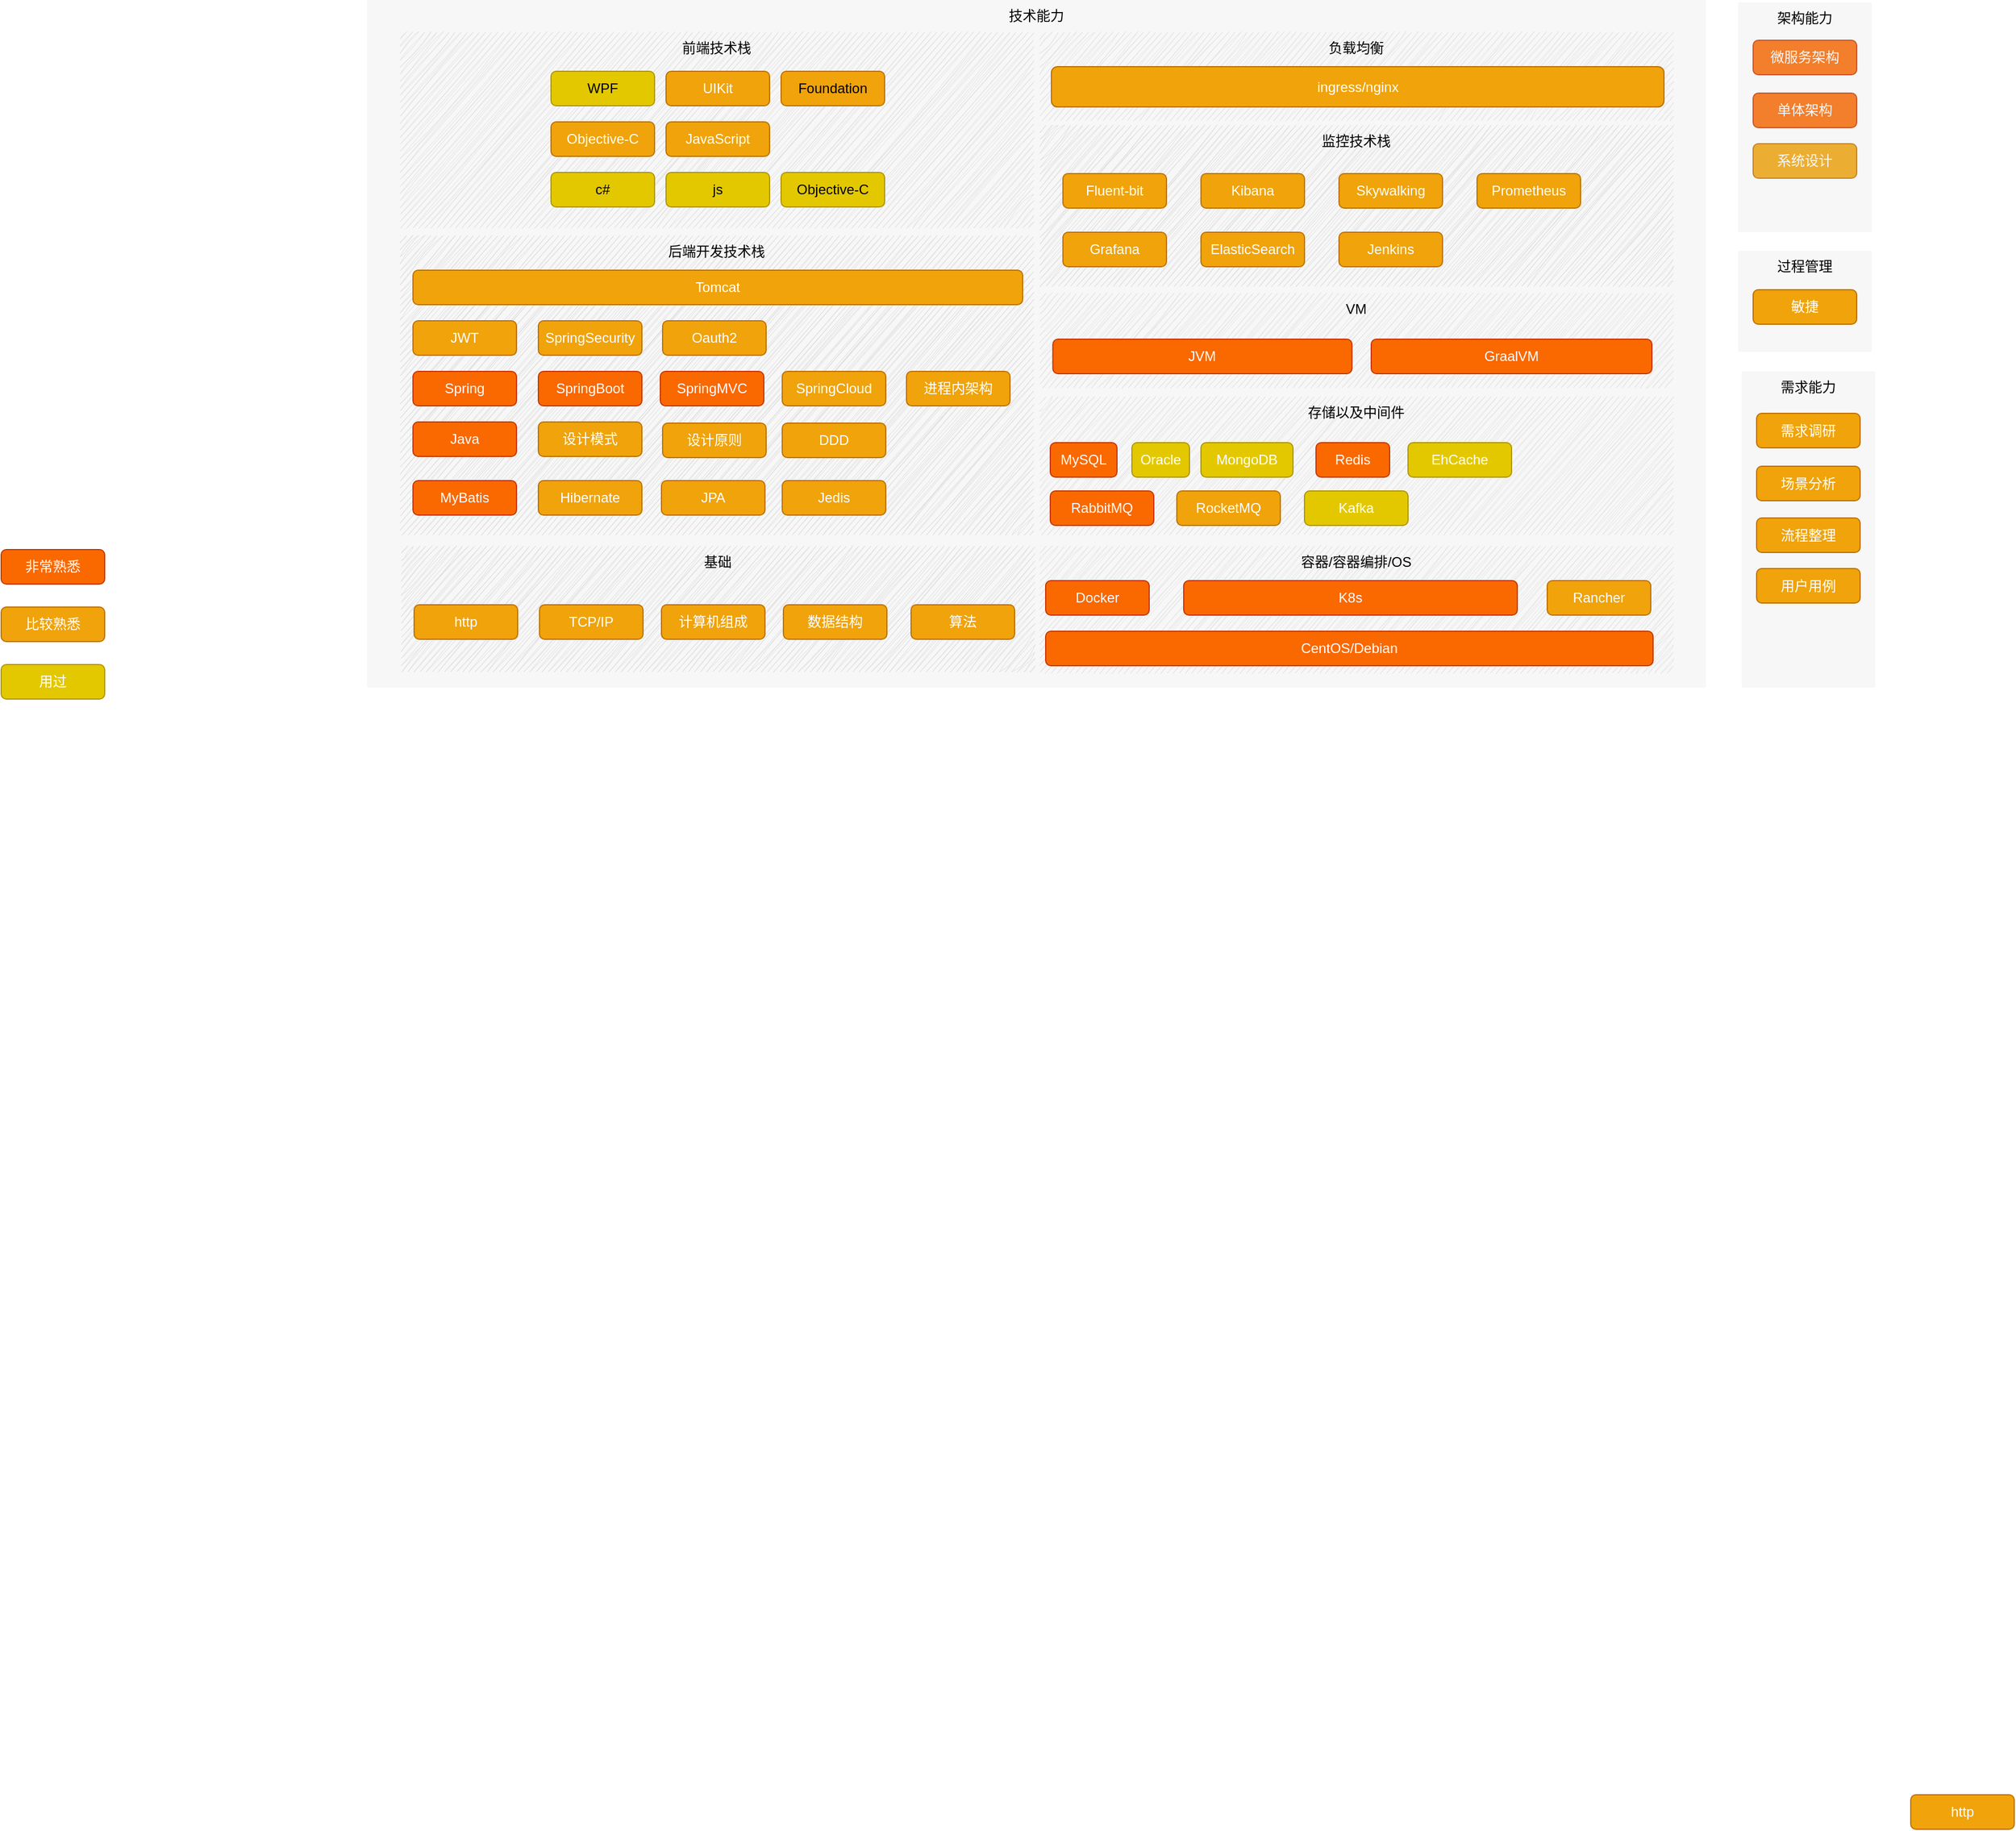 <mxfile version="24.7.2" type="github" pages="4">
  <diagram name="顶层架构" id="g6CvxwyKXsx-Wkx9vgeh">
    <mxGraphModel dx="2473" dy="795" grid="0" gridSize="10" guides="1" tooltips="1" connect="1" arrows="1" fold="1" page="1" pageScale="1" pageWidth="827" pageHeight="1169" math="0" shadow="0">
      <root>
        <mxCell id="0" />
        <mxCell id="1" parent="0" />
        <mxCell id="p9Cf_NM39iR3UKsBwhyy-56" value="需求能力" style="rounded=0;whiteSpace=wrap;html=1;fillColor=#D6D6D6;opacity=20;strokeColor=none;verticalAlign=top;" vertex="1" parent="1">
          <mxGeometry x="753" y="595" width="116" height="275" as="geometry" />
        </mxCell>
        <mxCell id="p9Cf_NM39iR3UKsBwhyy-55" value="过程管理" style="rounded=0;whiteSpace=wrap;html=1;fillColor=#D6D6D6;opacity=20;strokeColor=none;verticalAlign=top;" vertex="1" parent="1">
          <mxGeometry x="750" y="490" width="116" height="88" as="geometry" />
        </mxCell>
        <mxCell id="p9Cf_NM39iR3UKsBwhyy-53" value="技术能力" style="rounded=0;whiteSpace=wrap;html=1;fillColor=#D6D6D6;opacity=20;strokeColor=none;verticalAlign=top;" vertex="1" parent="1">
          <mxGeometry x="-442" y="272" width="1164" height="598" as="geometry" />
        </mxCell>
        <mxCell id="p9Cf_NM39iR3UKsBwhyy-49" value="基础" style="rounded=0;whiteSpace=wrap;html=1;fillColor=#D6D6D6;opacity=80;strokeColor=none;verticalAlign=top;sketch=1;curveFitting=1;jiggle=2;" vertex="1" parent="1">
          <mxGeometry x="-412" y="747" width="550" height="109" as="geometry" />
        </mxCell>
        <mxCell id="p9Cf_NM39iR3UKsBwhyy-34" value="监控技术栈" style="rounded=0;whiteSpace=wrap;html=1;fillColor=#D6D6D6;opacity=80;strokeColor=none;verticalAlign=top;sketch=1;curveFitting=1;jiggle=2;" vertex="1" parent="1">
          <mxGeometry x="143" y="381" width="550" height="140" as="geometry" />
        </mxCell>
        <mxCell id="JE6O_fZ9xA0qBkAR_-J4-16" value="Kibana" style="rounded=1;whiteSpace=wrap;html=1;fillColor=#f0a30a;fontColor=#FFFFFF;strokeColor=#BD7000;" vertex="1" parent="1">
          <mxGeometry x="283" y="423" width="90" height="30" as="geometry" />
        </mxCell>
        <mxCell id="JE6O_fZ9xA0qBkAR_-J4-17" value="Fluent-bit" style="rounded=1;whiteSpace=wrap;html=1;fillColor=#f0a30a;fontColor=#FFFFFF;strokeColor=#BD7000;" vertex="1" parent="1">
          <mxGeometry x="163" y="423" width="90" height="30" as="geometry" />
        </mxCell>
        <mxCell id="JE6O_fZ9xA0qBkAR_-J4-41" value="Jenkins" style="rounded=1;whiteSpace=wrap;html=1;fillColor=#f0a30a;fontColor=#FFFFFF;strokeColor=#BD7000;" vertex="1" parent="1">
          <mxGeometry x="403" y="474" width="90" height="30" as="geometry" />
        </mxCell>
        <mxCell id="JE6O_fZ9xA0qBkAR_-J4-43" value="Skywalking" style="rounded=1;whiteSpace=wrap;html=1;fillColor=#f0a30a;fontColor=#FFFFFF;strokeColor=#BD7000;" vertex="1" parent="1">
          <mxGeometry x="403" y="423" width="90" height="30" as="geometry" />
        </mxCell>
        <mxCell id="JE6O_fZ9xA0qBkAR_-J4-44" value="Prometheus" style="rounded=1;whiteSpace=wrap;html=1;fillColor=#f0a30a;fontColor=#FFFFFF;strokeColor=#BD7000;" vertex="1" parent="1">
          <mxGeometry x="523" y="423" width="90" height="30" as="geometry" />
        </mxCell>
        <mxCell id="JE6O_fZ9xA0qBkAR_-J4-45" value="Grafana" style="rounded=1;whiteSpace=wrap;html=1;fillColor=#f0a30a;fontColor=#FFFFFF;strokeColor=#BD7000;" vertex="1" parent="1">
          <mxGeometry x="163" y="474" width="90" height="30" as="geometry" />
        </mxCell>
        <mxCell id="JE6O_fZ9xA0qBkAR_-J4-46" value="微服务架构" style="rounded=1;whiteSpace=wrap;html=1;fillColor=#fa6800;fontColor=#FFFFFF;strokeColor=#C73500;" vertex="1" parent="1">
          <mxGeometry x="763" y="307" width="90" height="30" as="geometry" />
        </mxCell>
        <mxCell id="JE6O_fZ9xA0qBkAR_-J4-47" value="单体架构" style="rounded=1;whiteSpace=wrap;html=1;fillColor=#fa6800;fontColor=#FFFFFF;strokeColor=#C73500;" vertex="1" parent="1">
          <mxGeometry x="763" y="353" width="90" height="30" as="geometry" />
        </mxCell>
        <mxCell id="JE6O_fZ9xA0qBkAR_-J4-52" value="http" style="rounded=1;whiteSpace=wrap;html=1;fillColor=#f0a30a;fontColor=#FFFFFF;strokeColor=#BD7000;" vertex="1" parent="1">
          <mxGeometry x="900" y="1833" width="90" height="30" as="geometry" />
        </mxCell>
        <mxCell id="JE6O_fZ9xA0qBkAR_-J4-58" value="系统设计" style="rounded=1;whiteSpace=wrap;html=1;fillColor=#f0a30a;fontColor=#FFFFFF;strokeColor=#BD7000;" vertex="1" parent="1">
          <mxGeometry x="763" y="397" width="90" height="30" as="geometry" />
        </mxCell>
        <mxCell id="JE6O_fZ9xA0qBkAR_-J4-60" value="非常熟悉" style="rounded=1;whiteSpace=wrap;html=1;fillColor=#fa6800;fontColor=#FFFFFF;strokeColor=#C73500;" vertex="1" parent="1">
          <mxGeometry x="-760" y="750" width="90" height="30" as="geometry" />
        </mxCell>
        <mxCell id="JE6O_fZ9xA0qBkAR_-J4-62" value="比较熟悉" style="rounded=1;whiteSpace=wrap;html=1;fillColor=#f0a30a;fontColor=#FFFFFF;strokeColor=#BD7000;" vertex="1" parent="1">
          <mxGeometry x="-760" y="800" width="90" height="30" as="geometry" />
        </mxCell>
        <mxCell id="JE6O_fZ9xA0qBkAR_-J4-64" value="用过" style="rounded=1;whiteSpace=wrap;html=1;fillColor=#e3c800;fontColor=#FFFFFF;strokeColor=#B09500;" vertex="1" parent="1">
          <mxGeometry x="-760" y="850" width="90" height="30" as="geometry" />
        </mxCell>
        <mxCell id="JE6O_fZ9xA0qBkAR_-J4-72" value="敏捷" style="rounded=1;whiteSpace=wrap;html=1;fillColor=#f0a30a;fontColor=#FFFFFF;strokeColor=#BD7000;" vertex="1" parent="1">
          <mxGeometry x="763" y="524" width="90" height="30" as="geometry" />
        </mxCell>
        <mxCell id="JE6O_fZ9xA0qBkAR_-J4-73" value="需求调研" style="rounded=1;whiteSpace=wrap;html=1;fillColor=#f0a30a;fontColor=#FFFFFF;strokeColor=#BD7000;" vertex="1" parent="1">
          <mxGeometry x="766" y="631.5" width="90" height="30" as="geometry" />
        </mxCell>
        <mxCell id="p9Cf_NM39iR3UKsBwhyy-12" value="ElasticSearch" style="rounded=1;whiteSpace=wrap;html=1;fillColor=#f0a30a;fontColor=#FFFFFF;strokeColor=#BD7000;" vertex="1" parent="1">
          <mxGeometry x="283" y="474" width="90" height="30" as="geometry" />
        </mxCell>
        <mxCell id="p9Cf_NM39iR3UKsBwhyy-23" value="前端技术栈" style="rounded=0;whiteSpace=wrap;html=1;fillColor=#D6D6D6;opacity=70;strokeColor=none;verticalAlign=top;glass=0;sketch=1;curveFitting=1;jiggle=2;" vertex="1" parent="1">
          <mxGeometry x="-413" y="300" width="550" height="170" as="geometry" />
        </mxCell>
        <mxCell id="JE6O_fZ9xA0qBkAR_-J4-9" value="Objective-C" style="rounded=1;whiteSpace=wrap;html=1;fillColor=#f0a30a;fontColor=#FFFFFF;strokeColor=#BD7000;" vertex="1" parent="1">
          <mxGeometry x="-282" y="378" width="90" height="30" as="geometry" />
        </mxCell>
        <mxCell id="JE6O_fZ9xA0qBkAR_-J4-10" value="c#" style="rounded=1;whiteSpace=wrap;html=1;fillColor=#e3c800;fontColor=#000000;strokeColor=#B09500;" vertex="1" parent="1">
          <mxGeometry x="-282" y="422" width="90" height="30" as="geometry" />
        </mxCell>
        <mxCell id="JE6O_fZ9xA0qBkAR_-J4-33" value="WPF" style="rounded=1;whiteSpace=wrap;html=1;fillColor=#e3c800;fontColor=#000000;strokeColor=#B09500;" vertex="1" parent="1">
          <mxGeometry x="-282" y="334" width="90" height="30" as="geometry" />
        </mxCell>
        <mxCell id="JE6O_fZ9xA0qBkAR_-J4-34" value="UIKit" style="rounded=1;whiteSpace=wrap;html=1;fillColor=#f0a30a;fontColor=#FFFFFF;strokeColor=#BD7000;" vertex="1" parent="1">
          <mxGeometry x="-182" y="334" width="90" height="30" as="geometry" />
        </mxCell>
        <mxCell id="JE6O_fZ9xA0qBkAR_-J4-35" value="Foundation" style="rounded=1;whiteSpace=wrap;html=1;fontColor=#000000;fillColor=#f0a30a;strokeColor=#BD7000;" vertex="1" parent="1">
          <mxGeometry x="-82" y="334" width="90" height="30" as="geometry" />
        </mxCell>
        <mxCell id="JE6O_fZ9xA0qBkAR_-J4-48" value="JavaScript" style="rounded=1;whiteSpace=wrap;html=1;fillColor=#f0a30a;fontColor=#FFFFFF;strokeColor=#BD7000;" vertex="1" parent="1">
          <mxGeometry x="-182" y="378" width="90" height="30" as="geometry" />
        </mxCell>
        <mxCell id="p9Cf_NM39iR3UKsBwhyy-8" value="js" style="rounded=1;whiteSpace=wrap;html=1;fillColor=#e3c800;fontColor=#000000;strokeColor=#B09500;" vertex="1" parent="1">
          <mxGeometry x="-182" y="422" width="90" height="30" as="geometry" />
        </mxCell>
        <mxCell id="p9Cf_NM39iR3UKsBwhyy-9" value="Objective-C" style="rounded=1;whiteSpace=wrap;html=1;fillColor=#e3c800;fontColor=#000000;strokeColor=#B09500;" vertex="1" parent="1">
          <mxGeometry x="-82" y="422" width="90" height="30" as="geometry" />
        </mxCell>
        <mxCell id="p9Cf_NM39iR3UKsBwhyy-45" value="场景分析" style="rounded=1;whiteSpace=wrap;html=1;fillColor=#f0a30a;fontColor=#FFFFFF;strokeColor=#BD7000;" vertex="1" parent="1">
          <mxGeometry x="766" y="677.5" width="90" height="30" as="geometry" />
        </mxCell>
        <mxCell id="p9Cf_NM39iR3UKsBwhyy-18" value="后端开发技术栈" style="rounded=0;whiteSpace=wrap;html=1;fillColor=#D6D6D6;opacity=80;strokeColor=none;verticalAlign=top;sketch=1;curveFitting=1;jiggle=2;" vertex="1" parent="1">
          <mxGeometry x="-413" y="477" width="550" height="260" as="geometry" />
        </mxCell>
        <mxCell id="JE6O_fZ9xA0qBkAR_-J4-28" value="Hibernate" style="rounded=1;whiteSpace=wrap;html=1;fillColor=#f0a30a;fontColor=#FFFFFF;strokeColor=#BD7000;" vertex="1" parent="1">
          <mxGeometry x="-293" y="690" width="90" height="30" as="geometry" />
        </mxCell>
        <mxCell id="JE6O_fZ9xA0qBkAR_-J4-29" value="MyBatis" style="rounded=1;whiteSpace=wrap;html=1;fillColor=#fa6800;fontColor=#FFFFFF;strokeColor=#C73500;" vertex="1" parent="1">
          <mxGeometry x="-402" y="690" width="90" height="30" as="geometry" />
        </mxCell>
        <mxCell id="JE6O_fZ9xA0qBkAR_-J4-68" value="JPA" style="rounded=1;whiteSpace=wrap;html=1;fillColor=#f0a30a;fontColor=#FFFFFF;strokeColor=#BD7000;" vertex="1" parent="1">
          <mxGeometry x="-186" y="690" width="90" height="30" as="geometry" />
        </mxCell>
        <mxCell id="p9Cf_NM39iR3UKsBwhyy-17" value="Jedis" style="rounded=1;whiteSpace=wrap;html=1;fillColor=#f0a30a;fontColor=#FFFFFF;strokeColor=#BD7000;" vertex="1" parent="1">
          <mxGeometry x="-81" y="690" width="90" height="30" as="geometry" />
        </mxCell>
        <mxCell id="JE6O_fZ9xA0qBkAR_-J4-1" value="Java" style="rounded=1;whiteSpace=wrap;html=1;fillColor=#fa6800;strokeColor=#C73500;fontColor=#FFFFFF;" vertex="1" parent="1">
          <mxGeometry x="-402" y="639" width="90" height="30" as="geometry" />
        </mxCell>
        <mxCell id="JE6O_fZ9xA0qBkAR_-J4-24" value="Spring" style="rounded=1;whiteSpace=wrap;html=1;fillColor=#fa6800;fontColor=#FFFFFF;strokeColor=#C73500;" vertex="1" parent="1">
          <mxGeometry x="-402" y="595" width="90" height="30" as="geometry" />
        </mxCell>
        <mxCell id="JE6O_fZ9xA0qBkAR_-J4-25" value="SpringBoot" style="rounded=1;whiteSpace=wrap;html=1;fillColor=#fa6800;fontColor=#FFFFFF;strokeColor=#C73500;" vertex="1" parent="1">
          <mxGeometry x="-293" y="595" width="90" height="30" as="geometry" />
        </mxCell>
        <mxCell id="JE6O_fZ9xA0qBkAR_-J4-26" value="SpringMVC" style="rounded=1;whiteSpace=wrap;html=1;fillColor=#fa6800;fontColor=#FFFFFF;strokeColor=#C73500;" vertex="1" parent="1">
          <mxGeometry x="-187" y="595" width="90" height="30" as="geometry" />
        </mxCell>
        <mxCell id="JE6O_fZ9xA0qBkAR_-J4-27" value="SpringCloud" style="rounded=1;whiteSpace=wrap;html=1;fillColor=#f0a30a;fontColor=#FFFFFF;strokeColor=#BD7000;" vertex="1" parent="1">
          <mxGeometry x="-81" y="595" width="90" height="30" as="geometry" />
        </mxCell>
        <mxCell id="JE6O_fZ9xA0qBkAR_-J4-49" value="JWT" style="rounded=1;whiteSpace=wrap;html=1;fillColor=#f0a30a;fontColor=#FFFFFF;strokeColor=#BD7000;" vertex="1" parent="1">
          <mxGeometry x="-402" y="551" width="90" height="30" as="geometry" />
        </mxCell>
        <mxCell id="JE6O_fZ9xA0qBkAR_-J4-50" value="SpringSecurity" style="rounded=1;whiteSpace=wrap;html=1;fillColor=#f0a30a;fontColor=#FFFFFF;strokeColor=#BD7000;" vertex="1" parent="1">
          <mxGeometry x="-293" y="551" width="90" height="30" as="geometry" />
        </mxCell>
        <mxCell id="JE6O_fZ9xA0qBkAR_-J4-51" value="Oauth2" style="rounded=1;whiteSpace=wrap;html=1;fillColor=#f0a30a;fontColor=#FFFFFF;strokeColor=#BD7000;" vertex="1" parent="1">
          <mxGeometry x="-185" y="551" width="90" height="30" as="geometry" />
        </mxCell>
        <mxCell id="JE6O_fZ9xA0qBkAR_-J4-55" value="数据结构" style="rounded=1;whiteSpace=wrap;html=1;fillColor=#f0a30a;fontColor=#FFFFFF;strokeColor=#BD7000;" vertex="1" parent="1">
          <mxGeometry x="-80" y="798" width="90" height="30" as="geometry" />
        </mxCell>
        <mxCell id="JE6O_fZ9xA0qBkAR_-J4-56" value="算法" style="rounded=1;whiteSpace=wrap;html=1;fillColor=#f0a30a;fontColor=#FFFFFF;strokeColor=#BD7000;" vertex="1" parent="1">
          <mxGeometry x="31" y="798" width="90" height="30" as="geometry" />
        </mxCell>
        <mxCell id="JE6O_fZ9xA0qBkAR_-J4-66" value="设计模式" style="rounded=1;whiteSpace=wrap;html=1;fillColor=#f0a30a;fontColor=#FFFFFF;strokeColor=#BD7000;" vertex="1" parent="1">
          <mxGeometry x="-293" y="639" width="90" height="30" as="geometry" />
        </mxCell>
        <mxCell id="JE6O_fZ9xA0qBkAR_-J4-71" value="DDD" style="rounded=1;whiteSpace=wrap;html=1;fillColor=#f0a30a;fontColor=#FFFFFF;strokeColor=#BD7000;" vertex="1" parent="1">
          <mxGeometry x="-81" y="640" width="90" height="30" as="geometry" />
        </mxCell>
        <mxCell id="p9Cf_NM39iR3UKsBwhyy-10" value="Tomcat" style="rounded=1;whiteSpace=wrap;html=1;fillColor=#f0a30a;fontColor=#FFFFFF;strokeColor=#BD7000;" vertex="1" parent="1">
          <mxGeometry x="-402" y="507" width="530" height="30" as="geometry" />
        </mxCell>
        <mxCell id="p9Cf_NM39iR3UKsBwhyy-15" value="进程内架构" style="rounded=1;whiteSpace=wrap;html=1;fillColor=#f0a30a;fontColor=#FFFFFF;strokeColor=#BD7000;" vertex="1" parent="1">
          <mxGeometry x="27" y="595" width="90" height="30" as="geometry" />
        </mxCell>
        <mxCell id="p9Cf_NM39iR3UKsBwhyy-16" value="设计原则" style="rounded=1;whiteSpace=wrap;html=1;fillColor=#f0a30a;fontColor=#FFFFFF;strokeColor=#BD7000;" vertex="1" parent="1">
          <mxGeometry x="-185" y="640" width="90" height="30" as="geometry" />
        </mxCell>
        <mxCell id="p9Cf_NM39iR3UKsBwhyy-50" value="http" style="rounded=1;whiteSpace=wrap;html=1;fillColor=#f0a30a;fontColor=#FFFFFF;strokeColor=#BD7000;" vertex="1" parent="1">
          <mxGeometry x="-401" y="798" width="90" height="30" as="geometry" />
        </mxCell>
        <mxCell id="p9Cf_NM39iR3UKsBwhyy-51" value="TCP/IP" style="rounded=1;whiteSpace=wrap;html=1;fillColor=#f0a30a;fontColor=#FFFFFF;strokeColor=#BD7000;" vertex="1" parent="1">
          <mxGeometry x="-292" y="798" width="90" height="30" as="geometry" />
        </mxCell>
        <mxCell id="p9Cf_NM39iR3UKsBwhyy-52" value="计算机组成" style="rounded=1;whiteSpace=wrap;html=1;fillColor=#f0a30a;fontColor=#FFFFFF;strokeColor=#BD7000;" vertex="1" parent="1">
          <mxGeometry x="-186" y="798" width="90" height="30" as="geometry" />
        </mxCell>
        <mxCell id="p9Cf_NM39iR3UKsBwhyy-20" value="VM" style="rounded=0;whiteSpace=wrap;html=1;fillColor=#D6D6D6;opacity=60;strokeColor=none;verticalAlign=top;sketch=1;curveFitting=1;jiggle=2;" vertex="1" parent="1">
          <mxGeometry x="143" y="527" width="550" height="80" as="geometry" />
        </mxCell>
        <mxCell id="JE6O_fZ9xA0qBkAR_-J4-3" value="JVM" style="rounded=1;whiteSpace=wrap;html=1;fillColor=#fa6800;fontColor=#FFFFFF;strokeColor=#C73500;" vertex="1" parent="1">
          <mxGeometry x="154.25" y="567" width="260" height="30" as="geometry" />
        </mxCell>
        <mxCell id="p9Cf_NM39iR3UKsBwhyy-7" value="GraalVM" style="rounded=1;whiteSpace=wrap;html=1;fillColor=#fa6800;fontColor=#FFFFFF;strokeColor=#C73500;" vertex="1" parent="1">
          <mxGeometry x="431" y="567" width="244" height="30" as="geometry" />
        </mxCell>
        <mxCell id="p9Cf_NM39iR3UKsBwhyy-21" value="存储以及中间件" style="rounded=0;whiteSpace=wrap;html=1;fillColor=#D6D6D6;opacity=60;strokeColor=none;verticalAlign=top;sketch=1;curveFitting=1;jiggle=2;" vertex="1" parent="1">
          <mxGeometry x="143" y="617" width="550" height="120" as="geometry" />
        </mxCell>
        <mxCell id="JE6O_fZ9xA0qBkAR_-J4-12" value="MySQL" style="rounded=1;whiteSpace=wrap;html=1;fillColor=#fa6800;fontColor=#FFFFFF;strokeColor=#C73500;" vertex="1" parent="1">
          <mxGeometry x="152" y="657" width="58" height="30" as="geometry" />
        </mxCell>
        <mxCell id="JE6O_fZ9xA0qBkAR_-J4-13" value="Oracle" style="rounded=1;whiteSpace=wrap;html=1;fillColor=#e3c800;fontColor=#FFFFFF;strokeColor=#B09500;" vertex="1" parent="1">
          <mxGeometry x="223" y="657" width="50" height="30" as="geometry" />
        </mxCell>
        <mxCell id="JE6O_fZ9xA0qBkAR_-J4-14" value="MongoDB" style="rounded=1;whiteSpace=wrap;html=1;fillColor=#e3c800;fontColor=#FFFFFF;strokeColor=#B09500;" vertex="1" parent="1">
          <mxGeometry x="283" y="657" width="80" height="30" as="geometry" />
        </mxCell>
        <mxCell id="JE6O_fZ9xA0qBkAR_-J4-30" style="edgeStyle=orthogonalEdgeStyle;rounded=0;orthogonalLoop=1;jettySize=auto;html=1;exitX=0.5;exitY=1;exitDx=0;exitDy=0;" edge="1" parent="1" source="JE6O_fZ9xA0qBkAR_-J4-12" target="JE6O_fZ9xA0qBkAR_-J4-12">
          <mxGeometry relative="1" as="geometry" />
        </mxCell>
        <mxCell id="JE6O_fZ9xA0qBkAR_-J4-36" value="RocketMQ" style="rounded=1;whiteSpace=wrap;html=1;fillColor=#f0a30a;fontColor=#FFFFFF;strokeColor=#BD7000;" vertex="1" parent="1">
          <mxGeometry x="262" y="699" width="90" height="30" as="geometry" />
        </mxCell>
        <mxCell id="JE6O_fZ9xA0qBkAR_-J4-37" value="RabbitMQ" style="rounded=1;whiteSpace=wrap;html=1;fillColor=#fa6800;fontColor=#FFFFFF;strokeColor=#C73500;" vertex="1" parent="1">
          <mxGeometry x="152" y="699" width="90" height="30" as="geometry" />
        </mxCell>
        <mxCell id="JE6O_fZ9xA0qBkAR_-J4-38" value="Kafka" style="rounded=1;whiteSpace=wrap;html=1;fillColor=#e3c800;fontColor=#FFFFFF;strokeColor=#B09500;" vertex="1" parent="1">
          <mxGeometry x="373" y="699" width="90" height="30" as="geometry" />
        </mxCell>
        <mxCell id="JE6O_fZ9xA0qBkAR_-J4-39" value="Redis" style="rounded=1;whiteSpace=wrap;html=1;fillColor=#fa6800;fontColor=#FFFFFF;strokeColor=#C73500;" vertex="1" parent="1">
          <mxGeometry x="383" y="657" width="64" height="30" as="geometry" />
        </mxCell>
        <mxCell id="JE6O_fZ9xA0qBkAR_-J4-40" value="EhCache" style="rounded=1;whiteSpace=wrap;html=1;fillColor=#e3c800;fontColor=#FFFFFF;strokeColor=#B09500;" vertex="1" parent="1">
          <mxGeometry x="463" y="657" width="90" height="30" as="geometry" />
        </mxCell>
        <mxCell id="p9Cf_NM39iR3UKsBwhyy-22" value="容器/容器编排/OS" style="rounded=0;whiteSpace=wrap;html=1;fillColor=#D6D6D6;opacity=60;strokeColor=none;verticalAlign=top;sketch=1;curveFitting=1;jiggle=2;" vertex="1" parent="1">
          <mxGeometry x="143" y="747" width="550" height="110" as="geometry" />
        </mxCell>
        <mxCell id="JE6O_fZ9xA0qBkAR_-J4-31" value="Rancher" style="rounded=1;whiteSpace=wrap;html=1;fillColor=#f0a30a;fontColor=#FFFFFF;strokeColor=#BD7000;" vertex="1" parent="1">
          <mxGeometry x="584" y="777" width="90" height="30" as="geometry" />
        </mxCell>
        <mxCell id="JE6O_fZ9xA0qBkAR_-J4-69" value="Docker" style="rounded=1;whiteSpace=wrap;html=1;fillColor=#fa6800;fontColor=#FFFFFF;strokeColor=#C73500;" vertex="1" parent="1">
          <mxGeometry x="148" y="777" width="90" height="30" as="geometry" />
        </mxCell>
        <mxCell id="JE6O_fZ9xA0qBkAR_-J4-70" value="K8s" style="rounded=1;whiteSpace=wrap;html=1;fillColor=#fa6800;fontColor=#FFFFFF;strokeColor=#C73500;" vertex="1" parent="1">
          <mxGeometry x="268" y="777" width="290" height="30" as="geometry" />
        </mxCell>
        <mxCell id="p9Cf_NM39iR3UKsBwhyy-1" value="CentOS/Debian" style="rounded=1;whiteSpace=wrap;html=1;fillColor=#fa6800;fontColor=#FFFFFF;strokeColor=#C73500;" vertex="1" parent="1">
          <mxGeometry x="148" y="821" width="528" height="30" as="geometry" />
        </mxCell>
        <mxCell id="p9Cf_NM39iR3UKsBwhyy-25" value="负载均衡" style="rounded=0;whiteSpace=wrap;html=1;fillColor=#D6D6D6;opacity=60;strokeColor=none;verticalAlign=top;sketch=1;curveFitting=1;jiggle=2;" vertex="1" parent="1">
          <mxGeometry x="143" y="300" width="550" height="75" as="geometry" />
        </mxCell>
        <mxCell id="JE6O_fZ9xA0qBkAR_-J4-59" value="ingress/nginx" style="rounded=1;whiteSpace=wrap;html=1;fillColor=#f0a30a;strokeColor=#BD7000;fontColor=#FFFFFF;" vertex="1" parent="1">
          <mxGeometry x="153" y="330" width="532.5" height="35" as="geometry" />
        </mxCell>
        <mxCell id="p9Cf_NM39iR3UKsBwhyy-54" value="架构能力" style="rounded=0;whiteSpace=wrap;html=1;fillColor=#D6D6D6;opacity=20;strokeColor=none;verticalAlign=top;" vertex="1" parent="1">
          <mxGeometry x="750" y="274" width="116" height="200" as="geometry" />
        </mxCell>
        <mxCell id="p9Cf_NM39iR3UKsBwhyy-57" value="流程整理" style="rounded=1;whiteSpace=wrap;html=1;fillColor=#f0a30a;fontColor=#FFFFFF;strokeColor=#BD7000;" vertex="1" parent="1">
          <mxGeometry x="766" y="722.5" width="90" height="30" as="geometry" />
        </mxCell>
        <mxCell id="p9Cf_NM39iR3UKsBwhyy-58" value="用户用例" style="rounded=1;whiteSpace=wrap;html=1;fillColor=#f0a30a;fontColor=#FFFFFF;strokeColor=#BD7000;" vertex="1" parent="1">
          <mxGeometry x="766" y="766.5" width="90" height="30" as="geometry" />
        </mxCell>
      </root>
    </mxGraphModel>
  </diagram>
  <diagram id="PgHZEPw_DNHwW4GDEh0E" name="Java">
    <mxGraphModel dx="1434" dy="761" grid="1" gridSize="10" guides="1" tooltips="1" connect="1" arrows="1" fold="1" page="1" pageScale="1" pageWidth="827" pageHeight="1169" math="0" shadow="0">
      <root>
        <mxCell id="0" />
        <mxCell id="1" parent="0" />
        <mxCell id="-B3gh-hXYdAy5UD66m-P-1" value="集合框架" style="rounded=1;whiteSpace=wrap;html=1;fillColor=none;" vertex="1" parent="1">
          <mxGeometry x="200" y="280" width="90" height="30" as="geometry" />
        </mxCell>
        <mxCell id="-B3gh-hXYdAy5UD66m-P-3" value="并发" style="rounded=1;whiteSpace=wrap;html=1;fillColor=none;verticalAlign=top;" vertex="1" parent="1">
          <mxGeometry x="490" y="280" width="260" height="170" as="geometry" />
        </mxCell>
        <mxCell id="-B3gh-hXYdAy5UD66m-P-4" value="JUC" style="rounded=1;whiteSpace=wrap;html=1;fillColor=none;" vertex="1" parent="1">
          <mxGeometry x="200" y="380" width="90" height="30" as="geometry" />
        </mxCell>
        <mxCell id="-B3gh-hXYdAy5UD66m-P-5" value="泛型" style="rounded=1;whiteSpace=wrap;html=1;fillColor=none;" vertex="1" parent="1">
          <mxGeometry x="320" y="280" width="90" height="30" as="geometry" />
        </mxCell>
        <mxCell id="-B3gh-hXYdAy5UD66m-P-6" value="反射" style="rounded=1;whiteSpace=wrap;html=1;fillColor=none;" vertex="1" parent="1">
          <mxGeometry x="320" y="330" width="90" height="30" as="geometry" />
        </mxCell>
        <mxCell id="-B3gh-hXYdAy5UD66m-P-7" value="基础语法" style="rounded=1;whiteSpace=wrap;html=1;fillColor=none;" vertex="1" parent="1">
          <mxGeometry x="320" y="380" width="90" height="30" as="geometry" />
        </mxCell>
        <mxCell id="cfW-Y7d0VhhwFGtdI1fv-1" value="锁" style="rounded=1;whiteSpace=wrap;html=1;fillColor=none;" vertex="1" parent="1">
          <mxGeometry x="500" y="320" width="50" height="30" as="geometry" />
        </mxCell>
        <mxCell id="cfW-Y7d0VhhwFGtdI1fv-2" value="线程池" style="rounded=1;whiteSpace=wrap;html=1;fillColor=none;" vertex="1" parent="1">
          <mxGeometry x="570" y="320" width="50" height="30" as="geometry" />
        </mxCell>
        <mxCell id="cfW-Y7d0VhhwFGtdI1fv-3" value="集合工具包" style="rounded=1;whiteSpace=wrap;html=1;fillColor=none;" vertex="1" parent="1">
          <mxGeometry x="640" y="320" width="70" height="30" as="geometry" />
        </mxCell>
      </root>
    </mxGraphModel>
  </diagram>
  <diagram id="HBwEbyoY2KdVvYr6UUQm" name="JVM">
    <mxGraphModel dx="1434" dy="761" grid="1" gridSize="10" guides="1" tooltips="1" connect="1" arrows="1" fold="1" page="1" pageScale="1" pageWidth="827" pageHeight="1169" math="0" shadow="0">
      <root>
        <mxCell id="0" />
        <mxCell id="1" parent="0" />
      </root>
    </mxGraphModel>
  </diagram>
  <diagram id="IDGYqex6bddNdCJ9dXCm" name="Spring">
    <mxGraphModel dx="1434" dy="761" grid="1" gridSize="10" guides="1" tooltips="1" connect="1" arrows="1" fold="1" page="1" pageScale="1" pageWidth="827" pageHeight="1169" math="0" shadow="0">
      <root>
        <mxCell id="0" />
        <mxCell id="1" parent="0" />
      </root>
    </mxGraphModel>
  </diagram>
</mxfile>
